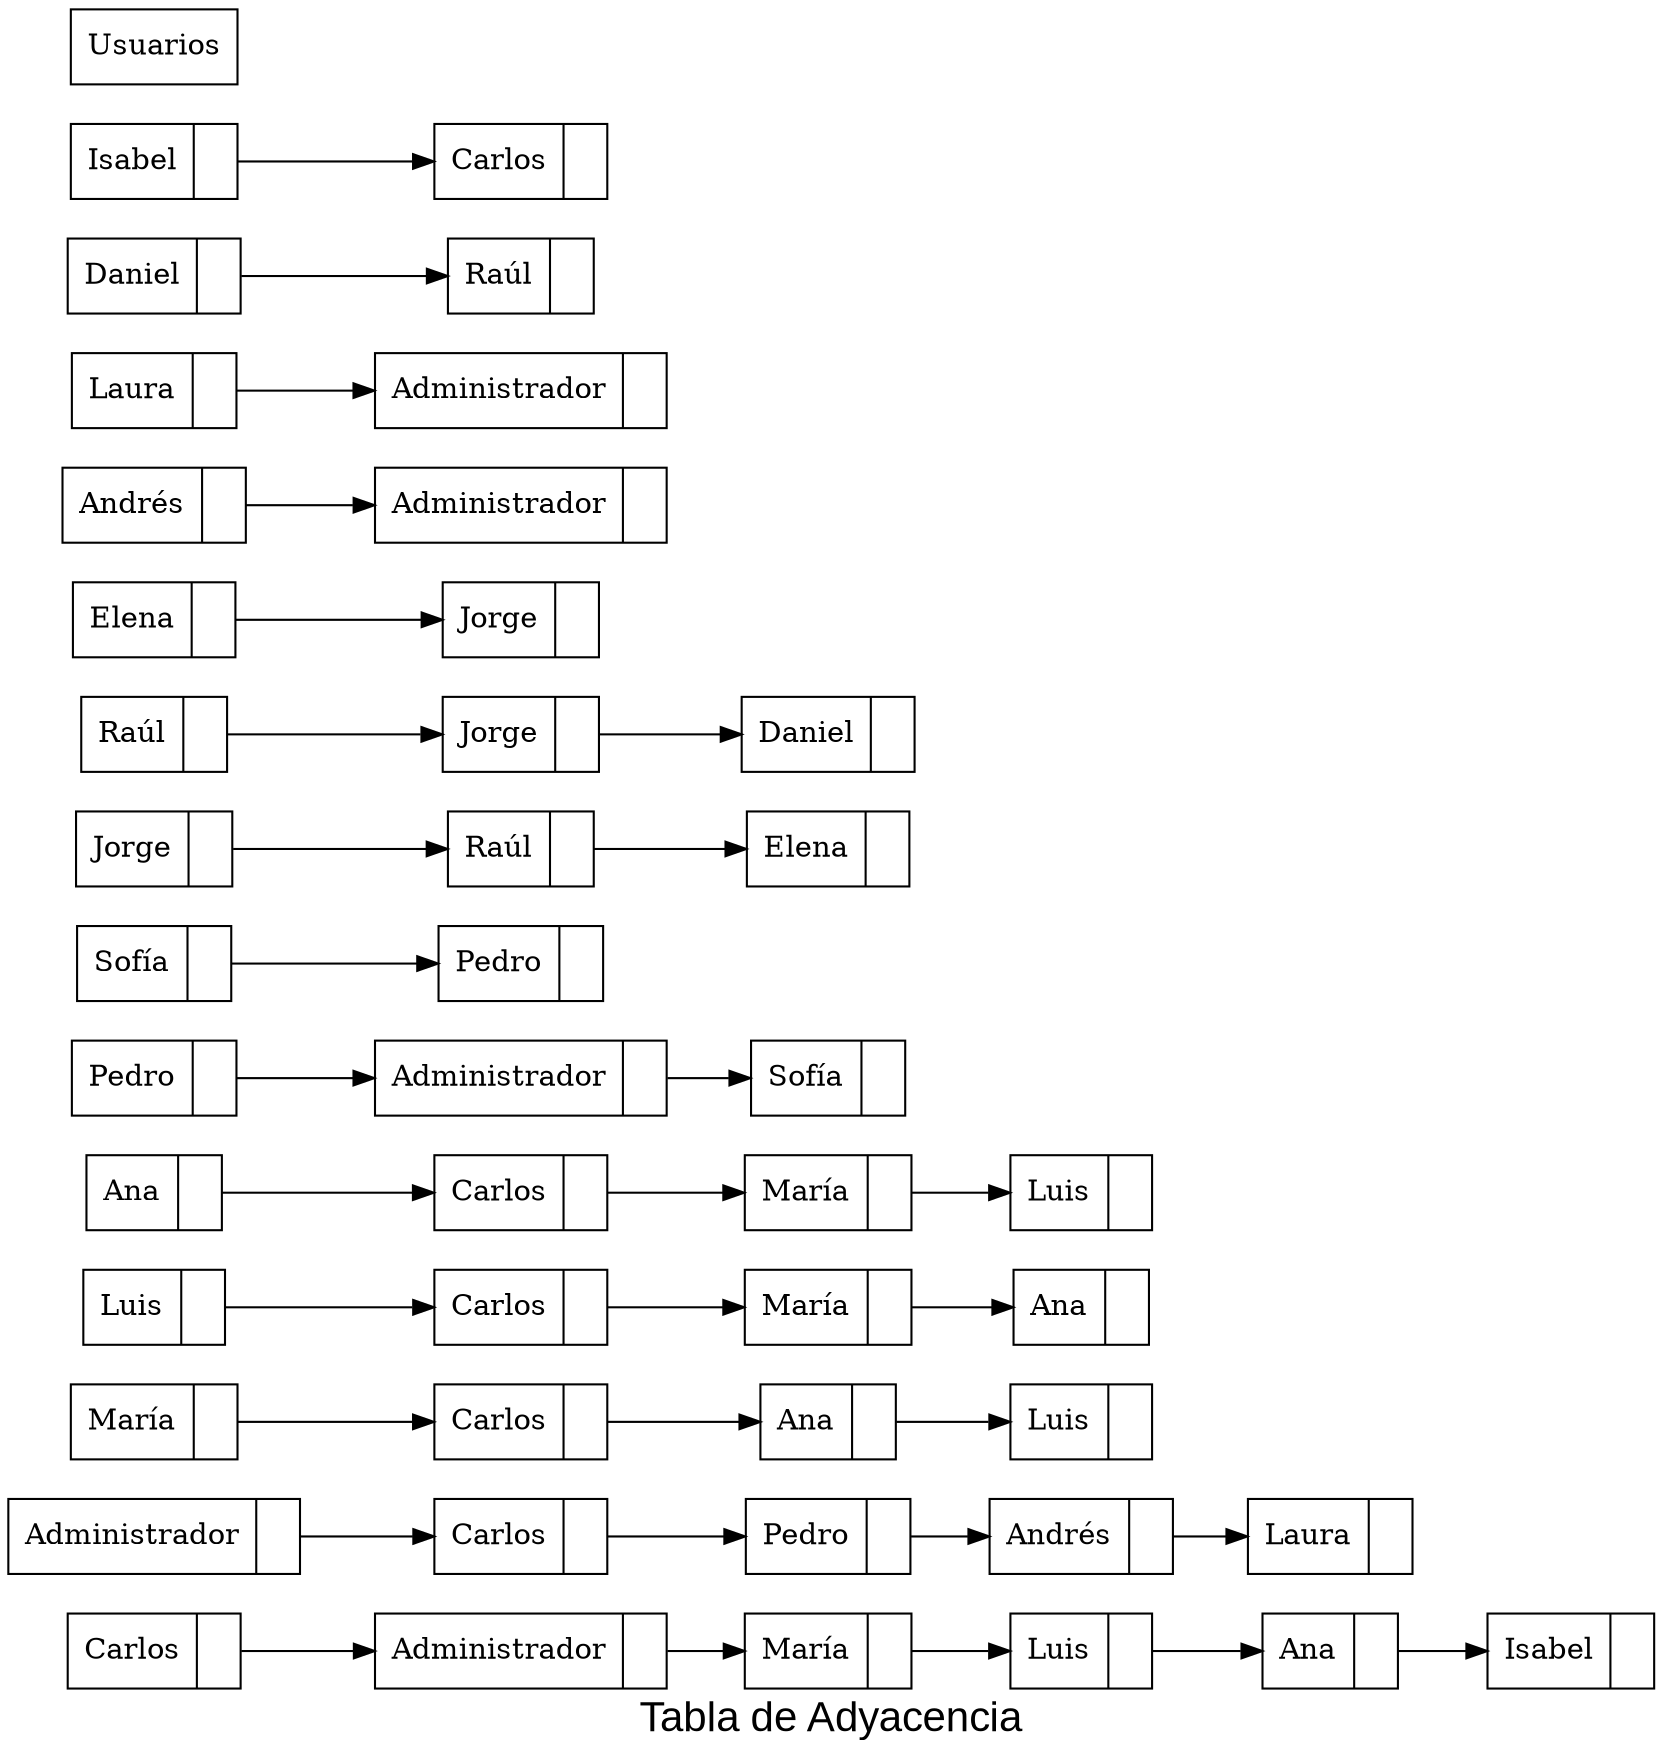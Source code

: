digraph G {
rankdir=LR;
node [shape=record];
label="Tabla de Adyacencia" fontsize = 20 fontname = "Arial";"list_user1@example.com" [label="{Carlos | }"];
"list_admin@gmail.com" [label="{Administrador | }"];
"list_user2@example.com" [label="{María | }"];
"list_user3@example.com" [label="{Luis | }"];
"list_user4@example.com" [label="{Ana | }"];
"list_user5@example.com" [label="{Pedro | }"];
"list_user6@example.com" [label="{Sofía | }"];
"list_user7@example.com" [label="{Jorge | }"];
"list_user15@example.com" [label="{Raúl | }"];
"list_user8@example.com" [label="{Elena | }"];
"list_user9@example.com" [label="{Andrés | }"];
"list_user10@example.com" [label="{Laura | }"];
"list_user11@example.com" [label="{Daniel | }"];
"list_user12@example.com" [label="{Isabel | }"];
"sublist_user1@example.com_admin@gmail.com" [label="{Administrador | }"];
"sublist_user1@example.com_user2@example.com" [label="{María | }"];
"sublist_user1@example.com_user3@example.com" [label="{Luis | }"];
"sublist_user1@example.com_user4@example.com" [label="{Ana | }"];
"sublist_user1@example.com_user12@example.com" [label="{Isabel | }"];
"sublist_admin@gmail.com_user1@example.com" [label="{Carlos | }"];
"sublist_admin@gmail.com_user5@example.com" [label="{Pedro | }"];
"sublist_admin@gmail.com_user9@example.com" [label="{Andrés | }"];
"sublist_admin@gmail.com_user10@example.com" [label="{Laura | }"];
"sublist_user2@example.com_user1@example.com" [label="{Carlos | }"];
"sublist_user2@example.com_user4@example.com" [label="{Ana | }"];
"sublist_user2@example.com_user3@example.com" [label="{Luis | }"];
"sublist_user3@example.com_user1@example.com" [label="{Carlos | }"];
"sublist_user3@example.com_user2@example.com" [label="{María | }"];
"sublist_user3@example.com_user4@example.com" [label="{Ana | }"];
"sublist_user4@example.com_user1@example.com" [label="{Carlos | }"];
"sublist_user4@example.com_user2@example.com" [label="{María | }"];
"sublist_user4@example.com_user3@example.com" [label="{Luis | }"];
"sublist_user5@example.com_admin@gmail.com" [label="{Administrador | }"];
"sublist_user5@example.com_user6@example.com" [label="{Sofía | }"];
"sublist_user6@example.com_user5@example.com" [label="{Pedro | }"];
"sublist_user7@example.com_user15@example.com" [label="{Raúl | }"];
"sublist_user7@example.com_user8@example.com" [label="{Elena | }"];
"sublist_user15@example.com_user7@example.com" [label="{Jorge | }"];
"sublist_user15@example.com_user11@example.com" [label="{Daniel | }"];
"sublist_user8@example.com_user7@example.com" [label="{Jorge | }"];
"sublist_user9@example.com_admin@gmail.com" [label="{Administrador | }"];
"sublist_user10@example.com_admin@gmail.com" [label="{Administrador | }"];
"sublist_user11@example.com_user15@example.com" [label="{Raúl | }"];
"sublist_user12@example.com_user1@example.com" [label="{Carlos | }"];
"list_user1@example.com" -> "sublist_user1@example.com_admin@gmail.com";
"sublist_user1@example.com_admin@gmail.com" -> "sublist_user1@example.com_user2@example.com";
"sublist_user1@example.com_user2@example.com" -> "sublist_user1@example.com_user3@example.com";
"sublist_user1@example.com_user3@example.com" -> "sublist_user1@example.com_user4@example.com";
"sublist_user1@example.com_user4@example.com" -> "sublist_user1@example.com_user12@example.com";
"list_admin@gmail.com" -> "sublist_admin@gmail.com_user1@example.com";
"sublist_admin@gmail.com_user1@example.com" -> "sublist_admin@gmail.com_user5@example.com";
"sublist_admin@gmail.com_user5@example.com" -> "sublist_admin@gmail.com_user9@example.com";
"sublist_admin@gmail.com_user9@example.com" -> "sublist_admin@gmail.com_user10@example.com";
"list_user2@example.com" -> "sublist_user2@example.com_user1@example.com";
"sublist_user2@example.com_user1@example.com" -> "sublist_user2@example.com_user4@example.com";
"sublist_user2@example.com_user4@example.com" -> "sublist_user2@example.com_user3@example.com";
"list_user3@example.com" -> "sublist_user3@example.com_user1@example.com";
"sublist_user3@example.com_user1@example.com" -> "sublist_user3@example.com_user2@example.com";
"sublist_user3@example.com_user2@example.com" -> "sublist_user3@example.com_user4@example.com";
"list_user4@example.com" -> "sublist_user4@example.com_user1@example.com";
"sublist_user4@example.com_user1@example.com" -> "sublist_user4@example.com_user2@example.com";
"sublist_user4@example.com_user2@example.com" -> "sublist_user4@example.com_user3@example.com";
"list_user5@example.com" -> "sublist_user5@example.com_admin@gmail.com";
"sublist_user5@example.com_admin@gmail.com" -> "sublist_user5@example.com_user6@example.com";
"list_user6@example.com" -> "sublist_user6@example.com_user5@example.com";
"list_user7@example.com" -> "sublist_user7@example.com_user15@example.com";
"sublist_user7@example.com_user15@example.com" -> "sublist_user7@example.com_user8@example.com";
"list_user15@example.com" -> "sublist_user15@example.com_user7@example.com";
"sublist_user15@example.com_user7@example.com" -> "sublist_user15@example.com_user11@example.com";
"list_user8@example.com" -> "sublist_user8@example.com_user7@example.com";
"list_user9@example.com" -> "sublist_user9@example.com_admin@gmail.com";
"list_user10@example.com" -> "sublist_user10@example.com_admin@gmail.com";
"list_user11@example.com" -> "sublist_user11@example.com_user15@example.com";
"list_user12@example.com" -> "sublist_user12@example.com_user1@example.com";
{ rank=same; Usuarios"list_user1@example.com";"list_admin@gmail.com";"list_user2@example.com";"list_user3@example.com";"list_user4@example.com";"list_user5@example.com";"list_user6@example.com";"list_user7@example.com";"list_user15@example.com";"list_user8@example.com";"list_user9@example.com";"list_user10@example.com";"list_user11@example.com";"list_user12@example.com"; }
}
